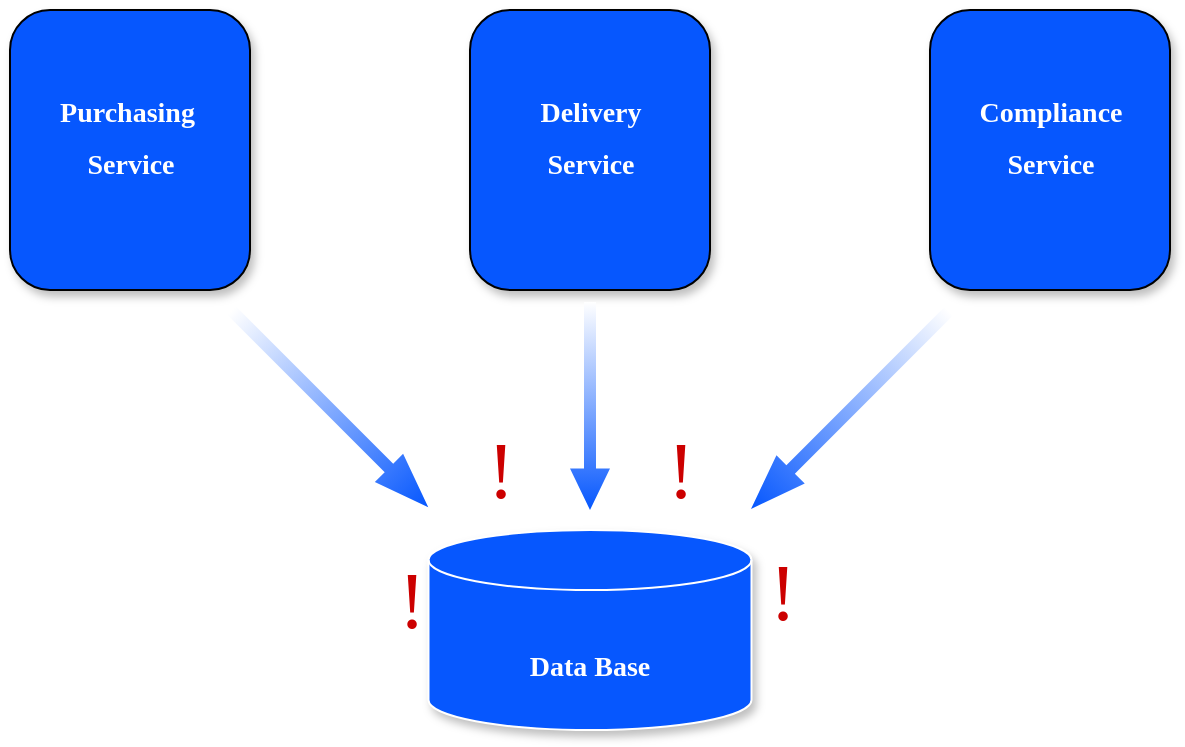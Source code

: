 <mxfile version="23.1.2" type="github">
  <diagram name="Page-1" id="slofe3mooPy-4vLo70an">
    <mxGraphModel dx="989" dy="498" grid="1" gridSize="10" guides="1" tooltips="1" connect="1" arrows="1" fold="1" page="1" pageScale="1" pageWidth="827" pageHeight="1169" math="0" shadow="0">
      <root>
        <mxCell id="0" />
        <mxCell id="1" parent="0" />
        <mxCell id="U39olrDElzUNVVeOlBVj-12" value="&lt;h1 style=&quot;font-size: 14px;&quot;&gt;&lt;font style=&quot;font-size: 14px;&quot; color=&quot;#ffffff&quot; data-font-src=&quot;https://fonts.googleapis.com/css?family=Montserrat&quot; face=&quot;Montserrat&quot;&gt;Data Base&lt;/font&gt;&lt;/h1&gt;" style="shape=cylinder3;whiteSpace=wrap;html=1;boundedLbl=1;backgroundOutline=1;size=15;fillColor=#0657FE;shadow=1;strokeColor=#FFFFFF;spacingTop=10;" vertex="1" parent="1">
          <mxGeometry x="333.25" y="410" width="161.5" height="100" as="geometry" />
        </mxCell>
        <mxCell id="U39olrDElzUNVVeOlBVj-24" value="&lt;h1 style=&quot;font-size: 14px;&quot;&gt;&lt;font style=&quot;font-size: 14px;&quot;&gt;Purchasing&amp;nbsp;&lt;/font&gt;&lt;/h1&gt;&lt;h1 style=&quot;font-size: 14px;&quot;&gt;&lt;font style=&quot;font-size: 14px;&quot;&gt;Service&lt;/font&gt;&lt;/h1&gt;" style="verticalLabelPosition=middle;verticalAlign=middle;html=1;shape=mxgraph.basic.rect;fillColor2=none;strokeWidth=1;size=20;indent=5;fillColor=#0657fe;align=center;labelPosition=center;spacingBottom=10;fontFamily=Montserrat;fontSource=https%3A%2F%2Ffonts.googleapis.com%2Fcss%3Ffamily%3DMontserrat;fontColor=#FFFFFF;labelBorderColor=none;bottomLeftStyle=rounded;bottomRightStyle=rounded;topRightStyle=rounded;topLeftStyle=rounded;shadow=1;" vertex="1" parent="1">
          <mxGeometry x="124" y="150" width="120" height="140" as="geometry" />
        </mxCell>
        <mxCell id="U39olrDElzUNVVeOlBVj-25" value="&lt;h1 style=&quot;font-size: 14px;&quot;&gt;Delivery&lt;/h1&gt;&lt;h1 style=&quot;font-size: 14px;&quot;&gt;&lt;font style=&quot;font-size: 14px;&quot;&gt;&lt;span&gt;Service&lt;/span&gt;&lt;/font&gt;&lt;/h1&gt;" style="verticalLabelPosition=middle;verticalAlign=middle;html=1;shape=mxgraph.basic.rect;fillColor2=none;strokeWidth=1;size=20;indent=5;fillColor=#0657fe;align=center;labelPosition=center;spacingBottom=10;fontFamily=Montserrat;fontSource=https%3A%2F%2Ffonts.googleapis.com%2Fcss%3Ffamily%3DMontserrat;fontColor=#FFFFFF;labelBorderColor=none;topLeftStyle=rounded;topRightStyle=rounded;bottomRightStyle=rounded;bottomLeftStyle=rounded;shadow=1;fontStyle=1" vertex="1" parent="1">
          <mxGeometry x="354" y="150" width="120" height="140" as="geometry" />
        </mxCell>
        <mxCell id="U39olrDElzUNVVeOlBVj-26" value="&lt;h1 style=&quot;font-size: 14px;&quot;&gt;Compliance&lt;/h1&gt;&lt;h1 style=&quot;font-size: 14px;&quot;&gt;&lt;font style=&quot;font-size: 14px;&quot;&gt;&lt;span style=&quot;font-size: 14px;&quot;&gt;Service&lt;/span&gt;&lt;/font&gt;&lt;/h1&gt;" style="verticalLabelPosition=middle;verticalAlign=middle;html=1;shape=mxgraph.basic.rect;fillColor2=none;strokeWidth=1;size=20;indent=5;fillColor=#0657fe;align=center;labelPosition=center;spacingBottom=10;fontFamily=Montserrat;fontSource=https%3A%2F%2Ffonts.googleapis.com%2Fcss%3Ffamily%3DMontserrat;fontColor=#FFFFFF;labelBorderColor=none;topLeftStyle=rounded;topRightStyle=rounded;bottomRightStyle=rounded;bottomLeftStyle=rounded;shadow=1;fontStyle=1;fontSize=14;" vertex="1" parent="1">
          <mxGeometry x="584" y="150" width="120" height="140" as="geometry" />
        </mxCell>
        <mxCell id="U39olrDElzUNVVeOlBVj-29" value="" style="shape=singleArrow;direction=south;whiteSpace=wrap;html=1;rotation=-45;shadow=0;gradientColor=#0657FE;fillColor=default;gradientDirection=east;strokeColor=none;" vertex="1" parent="1">
          <mxGeometry x="274" y="280" width="20" height="138.96" as="geometry" />
        </mxCell>
        <mxCell id="U39olrDElzUNVVeOlBVj-36" value="" style="shape=singleArrow;direction=south;whiteSpace=wrap;html=1;rotation=45;shadow=0;gradientColor=#0657FE;fillColor=default;gradientDirection=east;strokeColor=none;" vertex="1" parent="1">
          <mxGeometry x="534" y="280" width="20" height="140" as="geometry" />
        </mxCell>
        <mxCell id="U39olrDElzUNVVeOlBVj-39" value="" style="shape=singleArrow;direction=south;whiteSpace=wrap;html=1;rotation=0;shadow=0;gradientColor=#0657FE;fillColor=default;gradientDirection=east;strokeColor=none;" vertex="1" parent="1">
          <mxGeometry x="404" y="296" width="20" height="104" as="geometry" />
        </mxCell>
        <mxCell id="U39olrDElzUNVVeOlBVj-45" value="!" style="text;align=center;verticalAlign=middle;resizable=0;points=[];autosize=1;strokeColor=none;fillColor=none;fontColor=#CC0000;fontFamily=Montserrat;fontSource=https%3A%2F%2Ffonts.googleapis.com%2Fcss%3Ffamily%3DMontserrat;fontSize=40;html=1;" vertex="1" parent="1">
          <mxGeometry x="354" y="350" width="30" height="60" as="geometry" />
        </mxCell>
        <mxCell id="U39olrDElzUNVVeOlBVj-47" value="!" style="text;align=center;verticalAlign=middle;resizable=0;points=[];autosize=1;strokeColor=none;fillColor=none;fontColor=#CC0000;fontFamily=Montserrat;fontSource=https%3A%2F%2Ffonts.googleapis.com%2Fcss%3Ffamily%3DMontserrat;fontSize=40;" vertex="1" parent="1">
          <mxGeometry x="310" y="410" width="30" height="60" as="geometry" />
        </mxCell>
        <mxCell id="U39olrDElzUNVVeOlBVj-48" value="!" style="text;html=1;align=center;verticalAlign=middle;resizable=0;points=[];autosize=1;strokeColor=none;fillColor=none;fontColor=#CC0000;fontFamily=Montserrat;fontSource=https%3A%2F%2Ffonts.googleapis.com%2Fcss%3Ffamily%3DMontserrat;fontSize=40;" vertex="1" parent="1">
          <mxGeometry x="494.75" y="410.96" width="30" height="60" as="geometry" />
        </mxCell>
        <mxCell id="U39olrDElzUNVVeOlBVj-49" value="!" style="text;html=1;align=center;verticalAlign=middle;resizable=0;points=[];autosize=1;strokeColor=none;fillColor=none;fontColor=#CC0000;fontFamily=Montserrat;fontSource=https%3A%2F%2Ffonts.googleapis.com%2Fcss%3Ffamily%3DMontserrat;fontSize=40;" vertex="1" parent="1">
          <mxGeometry x="444" y="350" width="30" height="60" as="geometry" />
        </mxCell>
      </root>
    </mxGraphModel>
  </diagram>
</mxfile>
